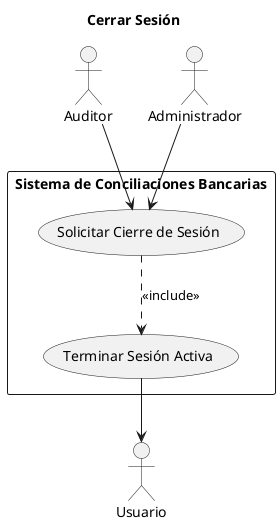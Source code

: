 @startuml CerrarSesion
title Cerrar Sesión
' left to right direction

actor Auditor as auditor
actor Administrador as admin
actor Usuario as user

rectangle "Sistema de Conciliaciones Bancarias" {
    (Solicitar Cierre de Sesión) as solicitud
    (Terminar Sesión Activa) as terminar

    solicitud .-> terminar : <<include>>
}

admin --> solicitud
auditor --> solicitud
terminar --> user

@enduml
